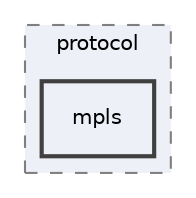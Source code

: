 digraph "/Users/jlu/zeek/src/packet_analysis/protocol/mpls"
{
 // LATEX_PDF_SIZE
  edge [fontname="Helvetica",fontsize="10",labelfontname="Helvetica",labelfontsize="10"];
  node [fontname="Helvetica",fontsize="10",shape=record];
  compound=true
  subgraph clusterdir_d66370ba551cea76de8be34d28adc26c {
    graph [ bgcolor="#edf0f7", pencolor="grey50", style="filled,dashed,", label="protocol", fontname="Helvetica", fontsize="10", URL="dir_d66370ba551cea76de8be34d28adc26c.html"]
  dir_1685f916ec0baf9e1e92c3bf7f6991db [shape=box, label="mpls", style="filled,bold,", fillcolor="#edf0f7", color="grey25", URL="dir_1685f916ec0baf9e1e92c3bf7f6991db.html"];
  }
}
